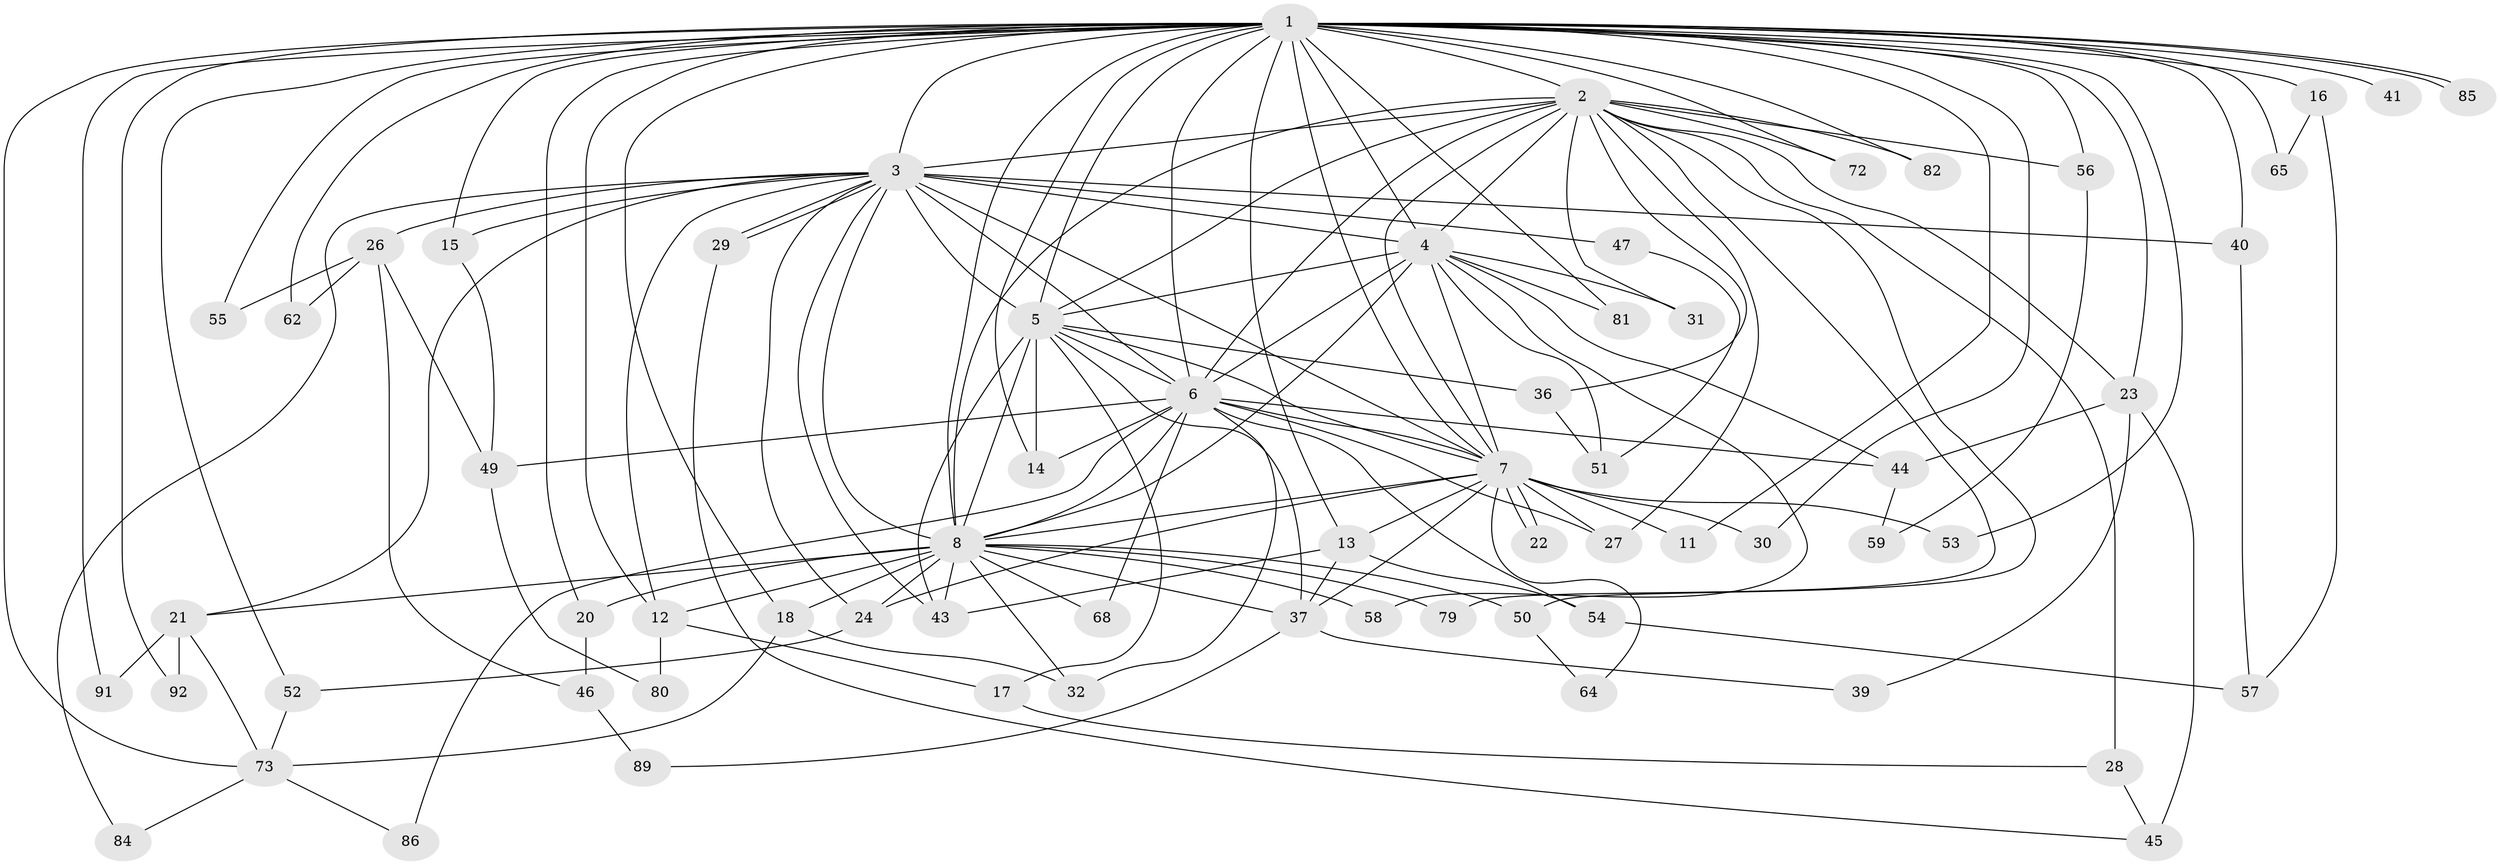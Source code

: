 // original degree distribution, {29: 0.010752688172043012, 20: 0.010752688172043012, 17: 0.010752688172043012, 15: 0.021505376344086023, 14: 0.010752688172043012, 19: 0.021505376344086023, 23: 0.010752688172043012, 21: 0.010752688172043012, 2: 0.4946236559139785, 6: 0.021505376344086023, 5: 0.053763440860215055, 3: 0.23655913978494625, 4: 0.07526881720430108, 7: 0.010752688172043012}
// Generated by graph-tools (version 1.1) at 2025/11/02/27/25 16:11:08]
// undirected, 65 vertices, 154 edges
graph export_dot {
graph [start="1"]
  node [color=gray90,style=filled];
  1 [super="+9"];
  2 [super="+42"];
  3 [super="+10"];
  4;
  5 [super="+69"];
  6 [super="+19"];
  7 [super="+25"];
  8 [super="+38"];
  11;
  12 [super="+70"];
  13 [super="+66"];
  14 [super="+83"];
  15;
  16;
  17;
  18;
  20 [super="+33"];
  21 [super="+76"];
  22;
  23 [super="+34"];
  24 [super="+75"];
  26 [super="+88"];
  27 [super="+87"];
  28 [super="+71"];
  29;
  30 [super="+35"];
  31;
  32 [super="+63"];
  36;
  37 [super="+78"];
  39;
  40;
  41;
  43 [super="+93"];
  44 [super="+74"];
  45 [super="+48"];
  46;
  47;
  49 [super="+60"];
  50 [super="+61"];
  51 [super="+90"];
  52;
  53;
  54;
  55;
  56;
  57 [super="+67"];
  58;
  59;
  62;
  64;
  65;
  68;
  72;
  73 [super="+77"];
  79;
  80;
  81;
  82;
  84;
  85;
  86;
  89;
  91;
  92;
  1 -- 2 [weight=2];
  1 -- 3 [weight=4];
  1 -- 4 [weight=2];
  1 -- 5 [weight=2];
  1 -- 6 [weight=2];
  1 -- 7 [weight=3];
  1 -- 8 [weight=2];
  1 -- 13;
  1 -- 14;
  1 -- 15;
  1 -- 16 [weight=2];
  1 -- 18;
  1 -- 20;
  1 -- 41 [weight=2];
  1 -- 53;
  1 -- 62;
  1 -- 65;
  1 -- 72;
  1 -- 81;
  1 -- 82;
  1 -- 85;
  1 -- 85;
  1 -- 92;
  1 -- 73;
  1 -- 11;
  1 -- 12 [weight=2];
  1 -- 23 [weight=2];
  1 -- 91;
  1 -- 30 [weight=2];
  1 -- 40;
  1 -- 52;
  1 -- 55;
  1 -- 56;
  2 -- 3 [weight=3];
  2 -- 4;
  2 -- 5;
  2 -- 6;
  2 -- 7;
  2 -- 8;
  2 -- 23;
  2 -- 27;
  2 -- 28;
  2 -- 31;
  2 -- 36;
  2 -- 50;
  2 -- 56;
  2 -- 72;
  2 -- 79;
  2 -- 82;
  3 -- 4 [weight=2];
  3 -- 5 [weight=2];
  3 -- 6 [weight=2];
  3 -- 7 [weight=2];
  3 -- 8 [weight=2];
  3 -- 12;
  3 -- 15;
  3 -- 21;
  3 -- 29;
  3 -- 29;
  3 -- 47 [weight=2];
  3 -- 40;
  3 -- 84;
  3 -- 26;
  3 -- 24;
  3 -- 43;
  4 -- 5;
  4 -- 6 [weight=2];
  4 -- 7;
  4 -- 8;
  4 -- 31;
  4 -- 51;
  4 -- 58;
  4 -- 81;
  4 -- 44;
  5 -- 6;
  5 -- 7;
  5 -- 8;
  5 -- 17;
  5 -- 36;
  5 -- 37;
  5 -- 43;
  5 -- 14;
  6 -- 7;
  6 -- 8;
  6 -- 14;
  6 -- 27;
  6 -- 32;
  6 -- 44;
  6 -- 49 [weight=2];
  6 -- 54;
  6 -- 68;
  6 -- 86;
  7 -- 8;
  7 -- 11;
  7 -- 13;
  7 -- 22;
  7 -- 22;
  7 -- 24;
  7 -- 37;
  7 -- 53;
  7 -- 64;
  7 -- 30;
  7 -- 27;
  8 -- 18;
  8 -- 20 [weight=2];
  8 -- 21;
  8 -- 24;
  8 -- 32;
  8 -- 43;
  8 -- 50 [weight=2];
  8 -- 58;
  8 -- 68;
  8 -- 79;
  8 -- 12;
  8 -- 37;
  12 -- 17;
  12 -- 80;
  13 -- 43;
  13 -- 54;
  13 -- 37;
  15 -- 49;
  16 -- 57;
  16 -- 65;
  17 -- 28;
  18 -- 73;
  18 -- 32;
  20 -- 46;
  21 -- 91;
  21 -- 92;
  21 -- 73;
  23 -- 39;
  23 -- 44;
  23 -- 45 [weight=2];
  24 -- 52;
  26 -- 46;
  26 -- 55;
  26 -- 62;
  26 -- 49;
  28 -- 45;
  29 -- 45;
  36 -- 51;
  37 -- 39;
  37 -- 89;
  40 -- 57;
  44 -- 59;
  46 -- 89;
  47 -- 51;
  49 -- 80;
  50 -- 64;
  52 -- 73;
  54 -- 57;
  56 -- 59;
  73 -- 84;
  73 -- 86;
}

